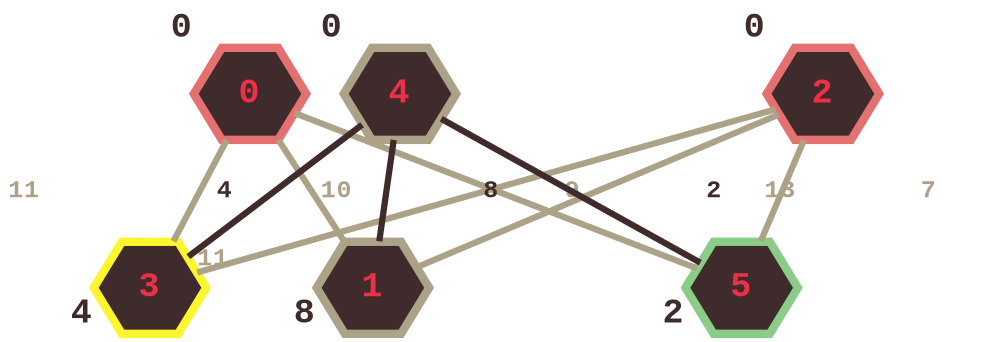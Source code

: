 graph D {
        
graph [bgcolor=transparent];
node [style=filled shape=hexagon fillcolor="#3f2b2c" color="#aca287"
      fontcolor="#ec3047" fontsize=17 penwidth=4 fontname="Courier New Bold"]
edge [fontsize=12 fontcolor="#3f2b2c" fontname="Courier New Bold" penwidth=3
      color="#3f2b2c"]
splines=false

0 [pos="0,0" color="#e47070" xlabel=<<font color="#3f2b2c">0</font>>
   xlp="45,0"]
1 [pos="0,-300" xlabel=<<font color="#3f2b2c">8</font>>
   xlp="45,-300"]
2 [pos="200,0" color="#e47070" xlabel=<<font color="#3f2b2c">0</font>>
   xlp="245,0"]
3 [pos="200,-300" color="#fdf62e" xlabel=<<font color="#3f2b2c">4</font>>
   xlp="245,-300"]
4 [pos="400,0" xlabel=<<font color="#3f2b2c">0</font>>
   xlp="445,0"]
5 [pos="400,-300" color="#8bcd88" xlabel=<<font color="#3f2b2c">2</font>>
   xlp="445,-300"]

0 -- 1 [label="10 " color="#aca287" fontcolor="#aca287"]
0 -- 3 [label="11    " color="#aca287" fontcolor="#aca287"]
0 -- 5 [label="9      " color="#aca287" fontcolor="#aca287"]

2 -- 1 [label="13    " color="#aca287" fontcolor="#aca287"]
2 -- 3 [headlabel="11" color="#aca287" fontcolor="#aca287"]
2 -- 5 [label="7    " color="#aca287" fontcolor="#aca287"]

4 -- 1 [label="      8"]
4 -- 3 [label="4    "]
4 -- 5 [label="2 "]
}
